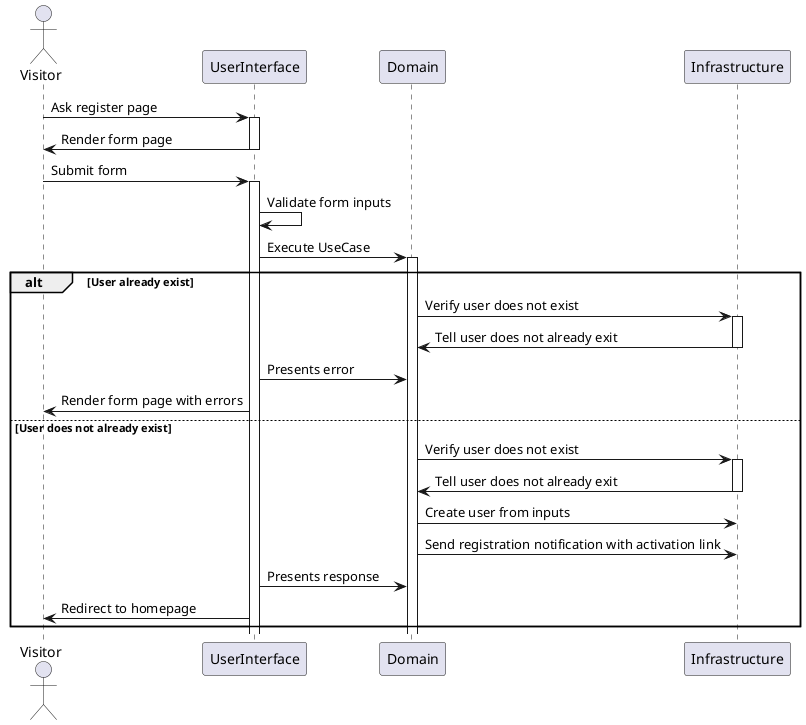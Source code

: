 @startuml
'https://plantuml.com/sequence-diagram

actor Visitor

Visitor -> UserInterface: Ask register page
activate UserInterface
UserInterface -> Visitor: Render form page
deactivate UserInterface

Visitor -> UserInterface: Submit form
activate UserInterface
UserInterface -> UserInterface: Validate form inputs
UserInterface -> Domain: Execute UseCase
activate Domain
alt User already exist
    Domain -> Infrastructure: Verify user does not exist
    activate Infrastructure
    Infrastructure -> Domain: Tell user does not already exit
    deactivate Infrastructure
    UserInterface -> Domain: Presents error
    UserInterface -> Visitor: Render form page with errors
else User does not already exist
    Domain -> Infrastructure: Verify user does not exist
    activate Infrastructure
    Infrastructure -> Domain: Tell user does not already exit
    deactivate Infrastructure
    Domain -> Infrastructure: Create user from inputs
    Domain -> Infrastructure: Send registration notification with activation link
    UserInterface -> Domain: Presents response
    UserInterface -> Visitor: Redirect to homepage
end


@enduml
